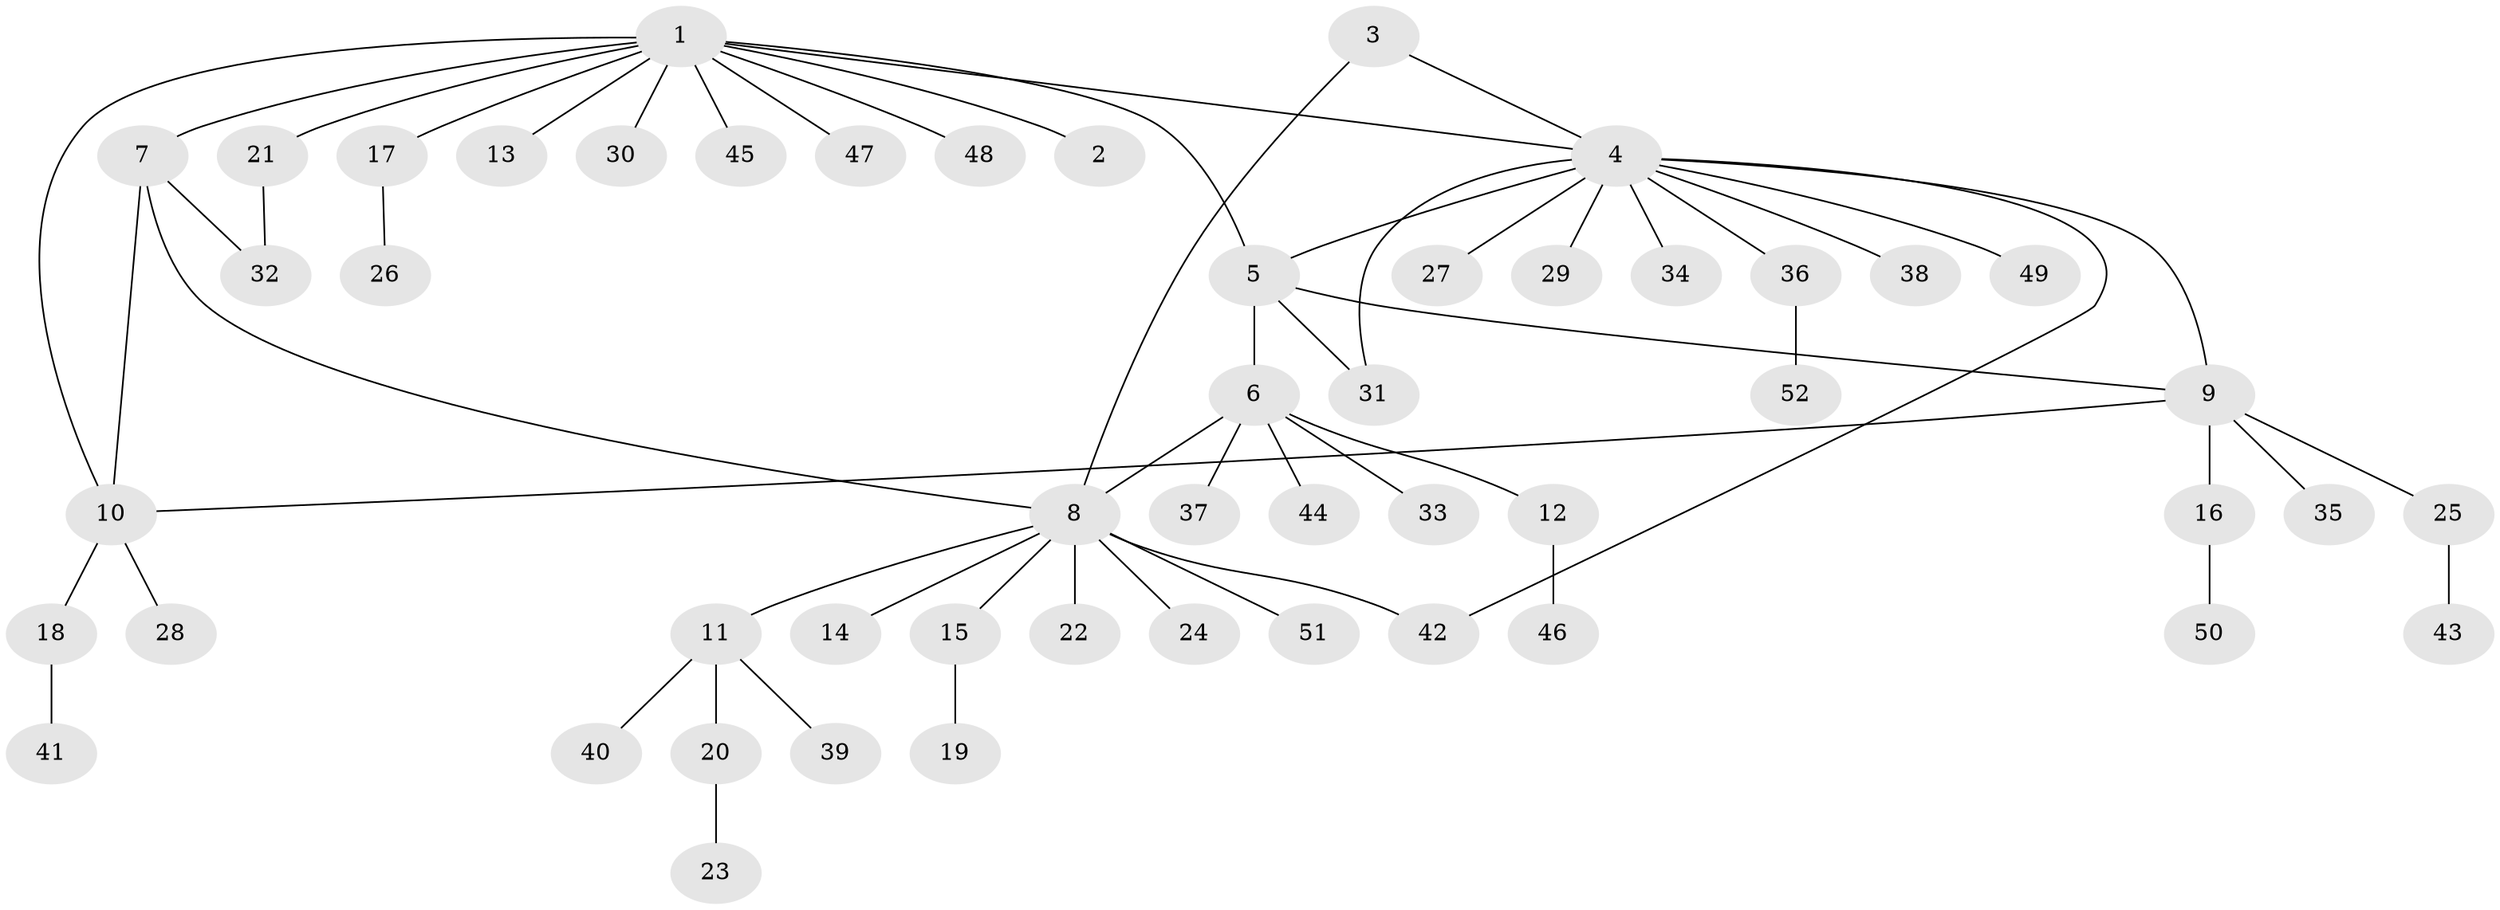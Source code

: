 // Generated by graph-tools (version 1.1) at 2025/16/03/09/25 04:16:08]
// undirected, 52 vertices, 60 edges
graph export_dot {
graph [start="1"]
  node [color=gray90,style=filled];
  1;
  2;
  3;
  4;
  5;
  6;
  7;
  8;
  9;
  10;
  11;
  12;
  13;
  14;
  15;
  16;
  17;
  18;
  19;
  20;
  21;
  22;
  23;
  24;
  25;
  26;
  27;
  28;
  29;
  30;
  31;
  32;
  33;
  34;
  35;
  36;
  37;
  38;
  39;
  40;
  41;
  42;
  43;
  44;
  45;
  46;
  47;
  48;
  49;
  50;
  51;
  52;
  1 -- 2;
  1 -- 4;
  1 -- 5;
  1 -- 7;
  1 -- 10;
  1 -- 13;
  1 -- 17;
  1 -- 21;
  1 -- 30;
  1 -- 45;
  1 -- 47;
  1 -- 48;
  3 -- 4;
  3 -- 8;
  4 -- 5;
  4 -- 9;
  4 -- 27;
  4 -- 29;
  4 -- 31;
  4 -- 34;
  4 -- 36;
  4 -- 38;
  4 -- 42;
  4 -- 49;
  5 -- 6;
  5 -- 9;
  5 -- 31;
  6 -- 8;
  6 -- 12;
  6 -- 33;
  6 -- 37;
  6 -- 44;
  7 -- 8;
  7 -- 10;
  7 -- 32;
  8 -- 11;
  8 -- 14;
  8 -- 15;
  8 -- 22;
  8 -- 24;
  8 -- 42;
  8 -- 51;
  9 -- 10;
  9 -- 16;
  9 -- 25;
  9 -- 35;
  10 -- 18;
  10 -- 28;
  11 -- 20;
  11 -- 39;
  11 -- 40;
  12 -- 46;
  15 -- 19;
  16 -- 50;
  17 -- 26;
  18 -- 41;
  20 -- 23;
  21 -- 32;
  25 -- 43;
  36 -- 52;
}
